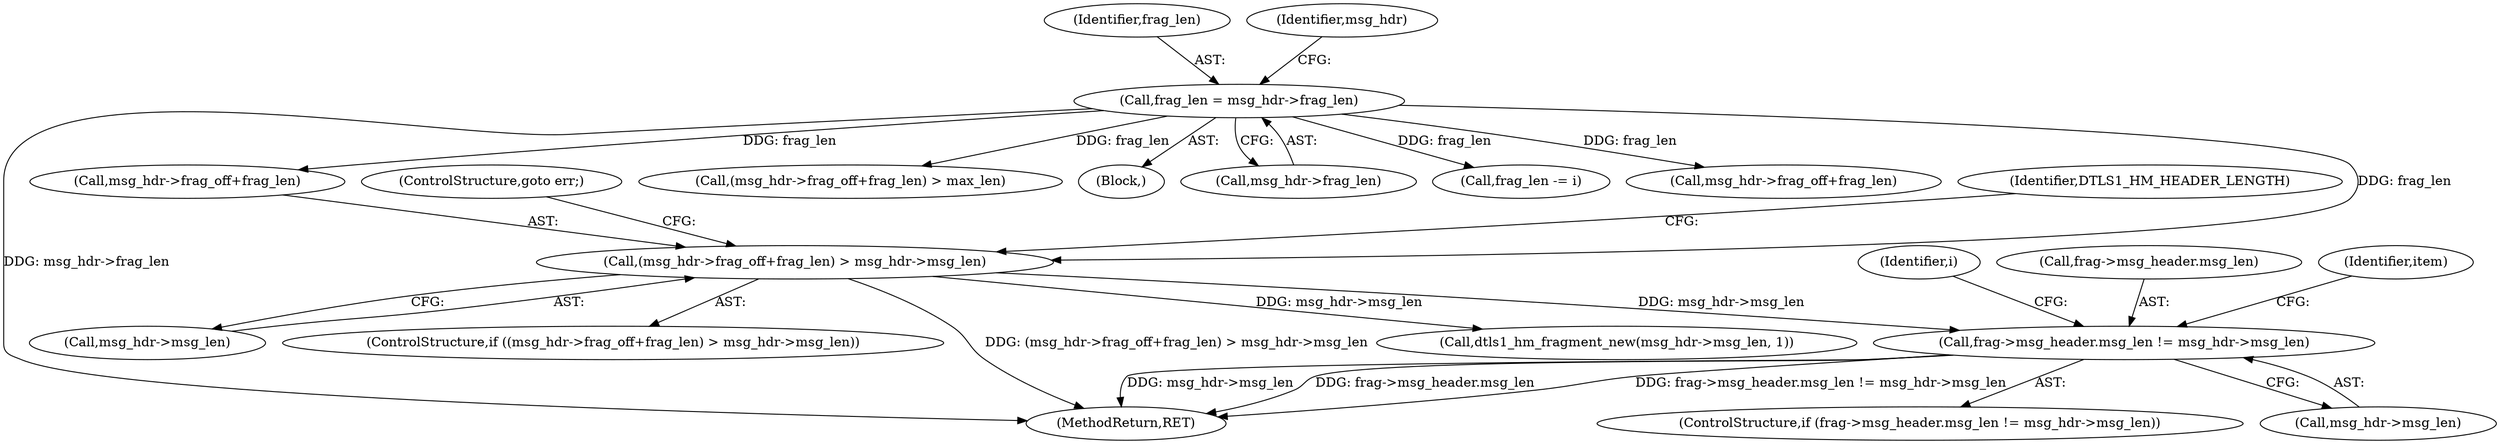 digraph "0_openssl_1632ef744872edc2aa2a53d487d3e79c965a4ad3@pointer" {
"1000256" [label="(Call,frag->msg_header.msg_len != msg_hdr->msg_len)"];
"1000130" [label="(Call,(msg_hdr->frag_off+frag_len) > msg_hdr->msg_len)"];
"1000123" [label="(Call,frag_len = msg_hdr->frag_len)"];
"1000131" [label="(Call,msg_hdr->frag_off+frag_len)"];
"1000124" [label="(Identifier,frag_len)"];
"1000129" [label="(ControlStructure,if ((msg_hdr->frag_off+frag_len) > msg_hdr->msg_len))"];
"1000281" [label="(MethodReturn,RET)"];
"1000256" [label="(Call,frag->msg_header.msg_len != msg_hdr->msg_len)"];
"1000267" [label="(Identifier,item)"];
"1000160" [label="(Call,(msg_hdr->frag_off+frag_len) > max_len)"];
"1000255" [label="(ControlStructure,if (frag->msg_header.msg_len != msg_hdr->msg_len))"];
"1000106" [label="(Block,)"];
"1000125" [label="(Call,msg_hdr->frag_len)"];
"1000130" [label="(Call,(msg_hdr->frag_off+frag_len) > msg_hdr->msg_len)"];
"1000275" [label="(Identifier,i)"];
"1000133" [label="(Identifier,msg_hdr)"];
"1000209" [label="(Call,dtls1_hm_fragment_new(msg_hdr->msg_len, 1))"];
"1000123" [label="(Call,frag_len = msg_hdr->frag_len)"];
"1000278" [label="(Call,frag_len -= i)"];
"1000262" [label="(Call,msg_hdr->msg_len)"];
"1000139" [label="(ControlStructure,goto err;)"];
"1000257" [label="(Call,frag->msg_header.msg_len)"];
"1000161" [label="(Call,msg_hdr->frag_off+frag_len)"];
"1000136" [label="(Call,msg_hdr->msg_len)"];
"1000143" [label="(Identifier,DTLS1_HM_HEADER_LENGTH)"];
"1000256" -> "1000255"  [label="AST: "];
"1000256" -> "1000262"  [label="CFG: "];
"1000257" -> "1000256"  [label="AST: "];
"1000262" -> "1000256"  [label="AST: "];
"1000267" -> "1000256"  [label="CFG: "];
"1000275" -> "1000256"  [label="CFG: "];
"1000256" -> "1000281"  [label="DDG: msg_hdr->msg_len"];
"1000256" -> "1000281"  [label="DDG: frag->msg_header.msg_len"];
"1000256" -> "1000281"  [label="DDG: frag->msg_header.msg_len != msg_hdr->msg_len"];
"1000130" -> "1000256"  [label="DDG: msg_hdr->msg_len"];
"1000130" -> "1000129"  [label="AST: "];
"1000130" -> "1000136"  [label="CFG: "];
"1000131" -> "1000130"  [label="AST: "];
"1000136" -> "1000130"  [label="AST: "];
"1000139" -> "1000130"  [label="CFG: "];
"1000143" -> "1000130"  [label="CFG: "];
"1000130" -> "1000281"  [label="DDG: (msg_hdr->frag_off+frag_len) > msg_hdr->msg_len"];
"1000123" -> "1000130"  [label="DDG: frag_len"];
"1000130" -> "1000209"  [label="DDG: msg_hdr->msg_len"];
"1000123" -> "1000106"  [label="AST: "];
"1000123" -> "1000125"  [label="CFG: "];
"1000124" -> "1000123"  [label="AST: "];
"1000125" -> "1000123"  [label="AST: "];
"1000133" -> "1000123"  [label="CFG: "];
"1000123" -> "1000281"  [label="DDG: msg_hdr->frag_len"];
"1000123" -> "1000131"  [label="DDG: frag_len"];
"1000123" -> "1000160"  [label="DDG: frag_len"];
"1000123" -> "1000161"  [label="DDG: frag_len"];
"1000123" -> "1000278"  [label="DDG: frag_len"];
}
